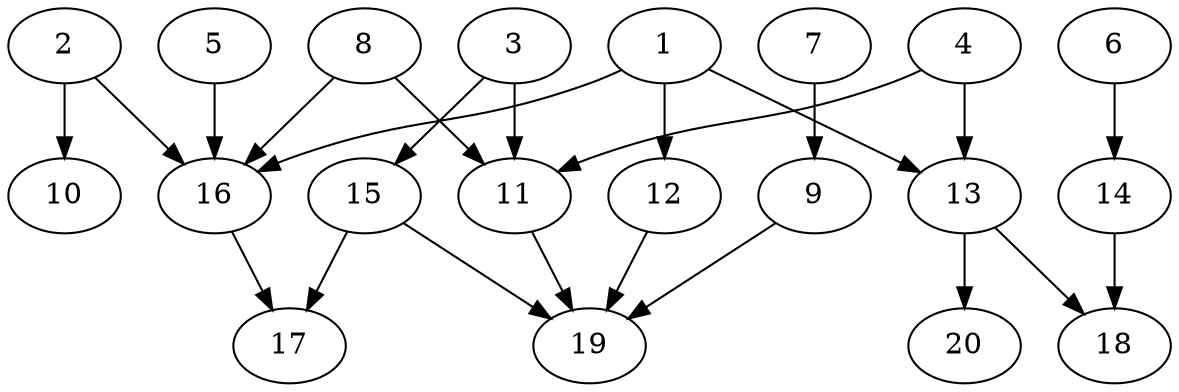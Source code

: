 // DAG automatically generated by daggen at Wed Jul 24 21:26:16 2019
// ./daggen --dot -n 20 --ccr 0.4 --fat 0.8 --regular 0.5 --density 0.5 --mindata 5242880 --maxdata 52428800 
digraph G {
  1 [size="82954240", alpha="0.18", expect_size="33181696"] 
  1 -> 12 [size ="33181696"]
  1 -> 13 [size ="33181696"]
  1 -> 16 [size ="33181696"]
  2 [size="39549440", alpha="0.06", expect_size="15819776"] 
  2 -> 10 [size ="15819776"]
  2 -> 16 [size ="15819776"]
  3 [size="110745600", alpha="0.12", expect_size="44298240"] 
  3 -> 11 [size ="44298240"]
  3 -> 15 [size ="44298240"]
  4 [size="72051200", alpha="0.11", expect_size="28820480"] 
  4 -> 11 [size ="28820480"]
  4 -> 13 [size ="28820480"]
  5 [size="130032640", alpha="0.18", expect_size="52013056"] 
  5 -> 16 [size ="52013056"]
  6 [size="110755840", alpha="0.06", expect_size="44302336"] 
  6 -> 14 [size ="44302336"]
  7 [size="22983680", alpha="0.02", expect_size="9193472"] 
  7 -> 9 [size ="9193472"]
  8 [size="83376640", alpha="0.04", expect_size="33350656"] 
  8 -> 11 [size ="33350656"]
  8 -> 16 [size ="33350656"]
  9 [size="21253120", alpha="0.13", expect_size="8501248"] 
  9 -> 19 [size ="8501248"]
  10 [size="17984000", alpha="0.20", expect_size="7193600"] 
  11 [size="121658880", alpha="0.09", expect_size="48663552"] 
  11 -> 19 [size ="48663552"]
  12 [size="111086080", alpha="0.02", expect_size="44434432"] 
  12 -> 19 [size ="44434432"]
  13 [size="27686400", alpha="0.12", expect_size="11074560"] 
  13 -> 18 [size ="11074560"]
  13 -> 20 [size ="11074560"]
  14 [size="101283840", alpha="0.17", expect_size="40513536"] 
  14 -> 18 [size ="40513536"]
  15 [size="49630720", alpha="0.01", expect_size="19852288"] 
  15 -> 17 [size ="19852288"]
  15 -> 19 [size ="19852288"]
  16 [size="40166400", alpha="0.00", expect_size="16066560"] 
  16 -> 17 [size ="16066560"]
  17 [size="75440640", alpha="0.00", expect_size="30176256"] 
  18 [size="85096960", alpha="0.14", expect_size="34038784"] 
  19 [size="105925120", alpha="0.19", expect_size="42370048"] 
  20 [size="63569920", alpha="0.10", expect_size="25427968"] 
}
